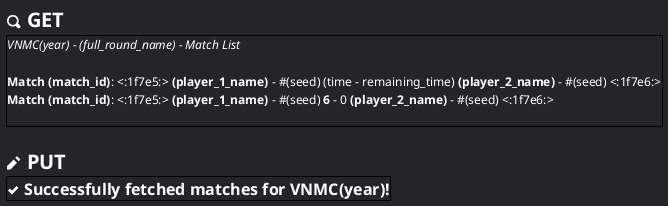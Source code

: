 @startsalt matches
	<style>
		saltDiagram {
			BackgroundColor #242429
		}
	</style>
	{
		= <color:#ffffff><&magnifying-glass> GET
		{+
			==== <color:#ffffff>VNMC(year) - (full_round_name) - Match List
			.
			<color:#ffffff>**Match (match_id)**: <:1f7e5:> **(player_1_name)** - #(seed) (time - remaining_time) **(player_2_name)** - #(seed) <:1f7e6:> /' blue and red squares for team sides, not supported :< '/
			<color:#ffffff>**Match (match_id)**: <:1f7e5:> **(player_1_name)** - #(seed) **6** - 0 **(player_2_name)** - #(seed) <:1f7e6:> /' if match is completed '/
			/' rest of matches '/.
		}
		.
		= <color:#ffffff><&pencil> PUT
		{+
			== <color:#ffffff><&check> Successfully fetched matches for VNMC(year)!	
		}
	}
@endsalt